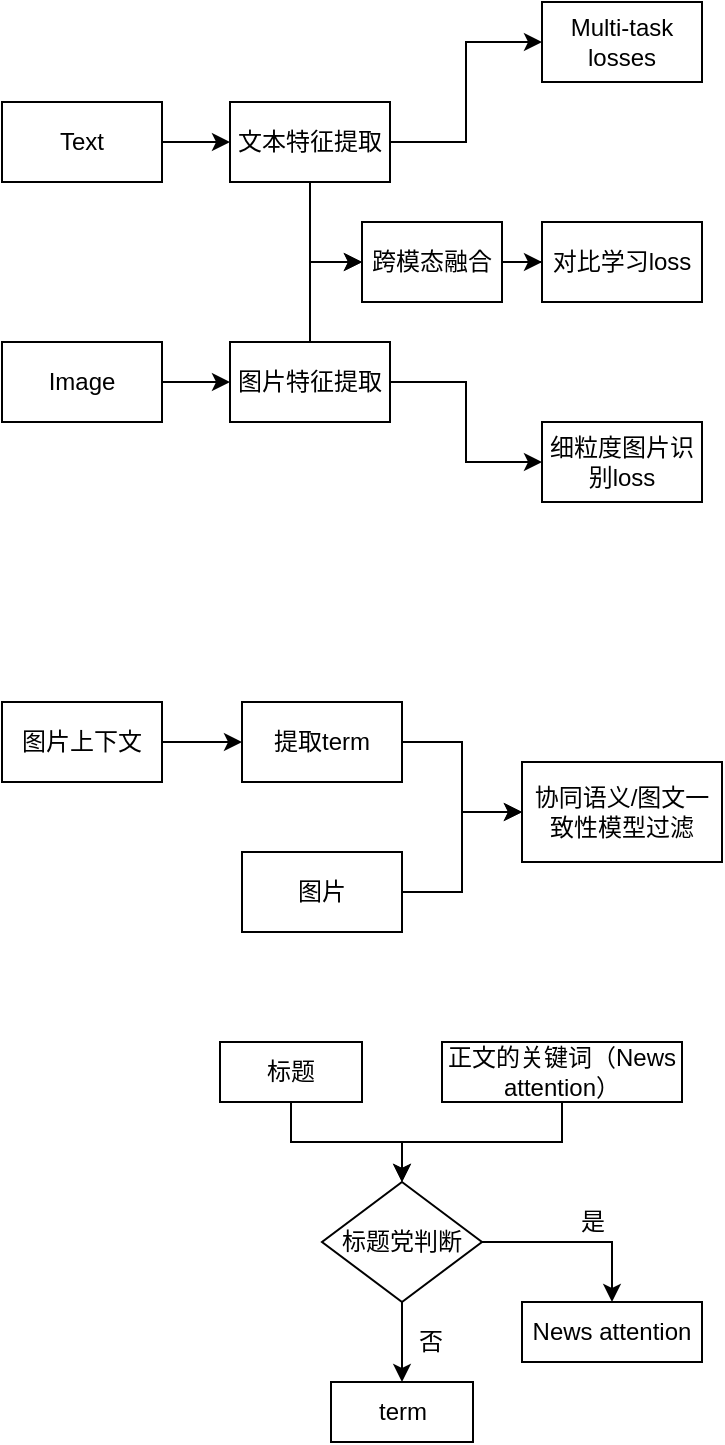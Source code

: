 <mxfile version="15.8.2" type="github">
  <diagram id="J9MYOVlcLSbenYal1-ZK" name="Page-1">
    <mxGraphModel dx="946" dy="614" grid="1" gridSize="10" guides="1" tooltips="1" connect="1" arrows="1" fold="1" page="1" pageScale="1" pageWidth="827" pageHeight="1169" math="0" shadow="0">
      <root>
        <mxCell id="0" />
        <mxCell id="1" parent="0" />
        <mxCell id="q4uMH3ldNayofh-_5lqI-11" style="edgeStyle=orthogonalEdgeStyle;rounded=0;orthogonalLoop=1;jettySize=auto;html=1;entryX=0;entryY=0.5;entryDx=0;entryDy=0;" edge="1" parent="1" source="q4uMH3ldNayofh-_5lqI-1" target="q4uMH3ldNayofh-_5lqI-4">
          <mxGeometry relative="1" as="geometry" />
        </mxCell>
        <mxCell id="q4uMH3ldNayofh-_5lqI-1" value="Text" style="rounded=0;whiteSpace=wrap;html=1;" vertex="1" parent="1">
          <mxGeometry x="220" y="210" width="80" height="40" as="geometry" />
        </mxCell>
        <mxCell id="q4uMH3ldNayofh-_5lqI-12" style="edgeStyle=orthogonalEdgeStyle;rounded=0;orthogonalLoop=1;jettySize=auto;html=1;entryX=0;entryY=0.5;entryDx=0;entryDy=0;" edge="1" parent="1" source="q4uMH3ldNayofh-_5lqI-2" target="q4uMH3ldNayofh-_5lqI-5">
          <mxGeometry relative="1" as="geometry" />
        </mxCell>
        <mxCell id="q4uMH3ldNayofh-_5lqI-2" value="Image&lt;br&gt;" style="rounded=0;whiteSpace=wrap;html=1;" vertex="1" parent="1">
          <mxGeometry x="220" y="330" width="80" height="40" as="geometry" />
        </mxCell>
        <mxCell id="q4uMH3ldNayofh-_5lqI-15" style="edgeStyle=orthogonalEdgeStyle;rounded=0;orthogonalLoop=1;jettySize=auto;html=1;entryX=0;entryY=0.5;entryDx=0;entryDy=0;" edge="1" parent="1" source="q4uMH3ldNayofh-_5lqI-4" target="q4uMH3ldNayofh-_5lqI-14">
          <mxGeometry relative="1" as="geometry" />
        </mxCell>
        <mxCell id="q4uMH3ldNayofh-_5lqI-18" style="edgeStyle=orthogonalEdgeStyle;rounded=0;orthogonalLoop=1;jettySize=auto;html=1;entryX=0;entryY=0.5;entryDx=0;entryDy=0;" edge="1" parent="1" source="q4uMH3ldNayofh-_5lqI-4" target="q4uMH3ldNayofh-_5lqI-6">
          <mxGeometry relative="1" as="geometry" />
        </mxCell>
        <mxCell id="q4uMH3ldNayofh-_5lqI-4" value="文本特征提取" style="rounded=0;whiteSpace=wrap;html=1;" vertex="1" parent="1">
          <mxGeometry x="334" y="210" width="80" height="40" as="geometry" />
        </mxCell>
        <mxCell id="q4uMH3ldNayofh-_5lqI-17" style="edgeStyle=orthogonalEdgeStyle;rounded=0;orthogonalLoop=1;jettySize=auto;html=1;" edge="1" parent="1" source="q4uMH3ldNayofh-_5lqI-5" target="q4uMH3ldNayofh-_5lqI-16">
          <mxGeometry relative="1" as="geometry" />
        </mxCell>
        <mxCell id="q4uMH3ldNayofh-_5lqI-20" style="edgeStyle=orthogonalEdgeStyle;rounded=0;orthogonalLoop=1;jettySize=auto;html=1;entryX=0;entryY=0.5;entryDx=0;entryDy=0;" edge="1" parent="1" source="q4uMH3ldNayofh-_5lqI-5" target="q4uMH3ldNayofh-_5lqI-6">
          <mxGeometry relative="1" as="geometry" />
        </mxCell>
        <mxCell id="q4uMH3ldNayofh-_5lqI-5" value="图片特征提取" style="rounded=0;whiteSpace=wrap;html=1;" vertex="1" parent="1">
          <mxGeometry x="334" y="330" width="80" height="40" as="geometry" />
        </mxCell>
        <mxCell id="q4uMH3ldNayofh-_5lqI-22" value="" style="edgeStyle=orthogonalEdgeStyle;rounded=0;orthogonalLoop=1;jettySize=auto;html=1;" edge="1" parent="1" source="q4uMH3ldNayofh-_5lqI-6" target="q4uMH3ldNayofh-_5lqI-21">
          <mxGeometry relative="1" as="geometry" />
        </mxCell>
        <mxCell id="q4uMH3ldNayofh-_5lqI-6" value="跨模态融合" style="rounded=0;whiteSpace=wrap;html=1;" vertex="1" parent="1">
          <mxGeometry x="400" y="270" width="70" height="40" as="geometry" />
        </mxCell>
        <mxCell id="q4uMH3ldNayofh-_5lqI-14" value="Multi-task losses" style="rounded=0;whiteSpace=wrap;html=1;" vertex="1" parent="1">
          <mxGeometry x="490" y="160" width="80" height="40" as="geometry" />
        </mxCell>
        <mxCell id="q4uMH3ldNayofh-_5lqI-16" value="细粒度图片识别loss" style="rounded=0;whiteSpace=wrap;html=1;" vertex="1" parent="1">
          <mxGeometry x="490" y="370" width="80" height="40" as="geometry" />
        </mxCell>
        <mxCell id="q4uMH3ldNayofh-_5lqI-21" value="对比学习loss" style="rounded=0;whiteSpace=wrap;html=1;" vertex="1" parent="1">
          <mxGeometry x="490" y="270" width="80" height="40" as="geometry" />
        </mxCell>
        <mxCell id="q4uMH3ldNayofh-_5lqI-27" style="edgeStyle=orthogonalEdgeStyle;rounded=0;orthogonalLoop=1;jettySize=auto;html=1;entryX=0;entryY=0.5;entryDx=0;entryDy=0;" edge="1" parent="1" source="q4uMH3ldNayofh-_5lqI-23" target="q4uMH3ldNayofh-_5lqI-25">
          <mxGeometry relative="1" as="geometry" />
        </mxCell>
        <mxCell id="q4uMH3ldNayofh-_5lqI-23" value="图片上下文" style="rounded=0;whiteSpace=wrap;html=1;" vertex="1" parent="1">
          <mxGeometry x="220" y="510" width="80" height="40" as="geometry" />
        </mxCell>
        <mxCell id="q4uMH3ldNayofh-_5lqI-29" style="edgeStyle=orthogonalEdgeStyle;rounded=0;orthogonalLoop=1;jettySize=auto;html=1;" edge="1" parent="1" source="q4uMH3ldNayofh-_5lqI-25" target="q4uMH3ldNayofh-_5lqI-28">
          <mxGeometry relative="1" as="geometry" />
        </mxCell>
        <mxCell id="q4uMH3ldNayofh-_5lqI-25" value="提取term" style="rounded=0;whiteSpace=wrap;html=1;" vertex="1" parent="1">
          <mxGeometry x="340" y="510" width="80" height="40" as="geometry" />
        </mxCell>
        <mxCell id="q4uMH3ldNayofh-_5lqI-30" style="edgeStyle=orthogonalEdgeStyle;rounded=0;orthogonalLoop=1;jettySize=auto;html=1;entryX=0;entryY=0.5;entryDx=0;entryDy=0;" edge="1" parent="1" source="q4uMH3ldNayofh-_5lqI-26" target="q4uMH3ldNayofh-_5lqI-28">
          <mxGeometry relative="1" as="geometry" />
        </mxCell>
        <mxCell id="q4uMH3ldNayofh-_5lqI-26" value="图片" style="rounded=0;whiteSpace=wrap;html=1;" vertex="1" parent="1">
          <mxGeometry x="340" y="585" width="80" height="40" as="geometry" />
        </mxCell>
        <mxCell id="q4uMH3ldNayofh-_5lqI-28" value="协同语义/图文一致性模型过滤" style="rounded=0;whiteSpace=wrap;html=1;" vertex="1" parent="1">
          <mxGeometry x="480" y="540" width="100" height="50" as="geometry" />
        </mxCell>
        <mxCell id="q4uMH3ldNayofh-_5lqI-34" style="edgeStyle=orthogonalEdgeStyle;rounded=0;orthogonalLoop=1;jettySize=auto;html=1;entryX=0.5;entryY=0;entryDx=0;entryDy=0;" edge="1" parent="1" source="q4uMH3ldNayofh-_5lqI-31" target="q4uMH3ldNayofh-_5lqI-33">
          <mxGeometry relative="1" as="geometry" />
        </mxCell>
        <mxCell id="q4uMH3ldNayofh-_5lqI-31" value="标题" style="rounded=0;whiteSpace=wrap;html=1;" vertex="1" parent="1">
          <mxGeometry x="329" y="680" width="71" height="30" as="geometry" />
        </mxCell>
        <mxCell id="q4uMH3ldNayofh-_5lqI-35" style="edgeStyle=orthogonalEdgeStyle;rounded=0;orthogonalLoop=1;jettySize=auto;html=1;entryX=0.5;entryY=0;entryDx=0;entryDy=0;" edge="1" parent="1" source="q4uMH3ldNayofh-_5lqI-32" target="q4uMH3ldNayofh-_5lqI-33">
          <mxGeometry relative="1" as="geometry" />
        </mxCell>
        <mxCell id="q4uMH3ldNayofh-_5lqI-32" value="正文的关键词（News attention）" style="rounded=0;whiteSpace=wrap;html=1;" vertex="1" parent="1">
          <mxGeometry x="440" y="680" width="120" height="30" as="geometry" />
        </mxCell>
        <mxCell id="q4uMH3ldNayofh-_5lqI-38" style="edgeStyle=orthogonalEdgeStyle;rounded=0;orthogonalLoop=1;jettySize=auto;html=1;entryX=0.5;entryY=0;entryDx=0;entryDy=0;" edge="1" parent="1" source="q4uMH3ldNayofh-_5lqI-33" target="q4uMH3ldNayofh-_5lqI-37">
          <mxGeometry relative="1" as="geometry" />
        </mxCell>
        <mxCell id="q4uMH3ldNayofh-_5lqI-41" style="edgeStyle=orthogonalEdgeStyle;rounded=0;orthogonalLoop=1;jettySize=auto;html=1;entryX=0.5;entryY=0;entryDx=0;entryDy=0;" edge="1" parent="1" source="q4uMH3ldNayofh-_5lqI-33" target="q4uMH3ldNayofh-_5lqI-40">
          <mxGeometry relative="1" as="geometry" />
        </mxCell>
        <mxCell id="q4uMH3ldNayofh-_5lqI-33" value="标题党判断" style="rhombus;whiteSpace=wrap;html=1;" vertex="1" parent="1">
          <mxGeometry x="380" y="750" width="80" height="60" as="geometry" />
        </mxCell>
        <mxCell id="q4uMH3ldNayofh-_5lqI-37" value="term" style="rounded=0;whiteSpace=wrap;html=1;" vertex="1" parent="1">
          <mxGeometry x="384.5" y="850" width="71" height="30" as="geometry" />
        </mxCell>
        <mxCell id="q4uMH3ldNayofh-_5lqI-39" value="否" style="text;html=1;align=center;verticalAlign=middle;resizable=0;points=[];autosize=1;strokeColor=none;fillColor=none;" vertex="1" parent="1">
          <mxGeometry x="419" y="820" width="30" height="20" as="geometry" />
        </mxCell>
        <mxCell id="q4uMH3ldNayofh-_5lqI-40" value="News attention" style="rounded=0;whiteSpace=wrap;html=1;" vertex="1" parent="1">
          <mxGeometry x="480" y="810" width="90" height="30" as="geometry" />
        </mxCell>
        <mxCell id="q4uMH3ldNayofh-_5lqI-42" value="是" style="text;html=1;align=center;verticalAlign=middle;resizable=0;points=[];autosize=1;strokeColor=none;fillColor=none;" vertex="1" parent="1">
          <mxGeometry x="500" y="760" width="30" height="20" as="geometry" />
        </mxCell>
      </root>
    </mxGraphModel>
  </diagram>
</mxfile>
